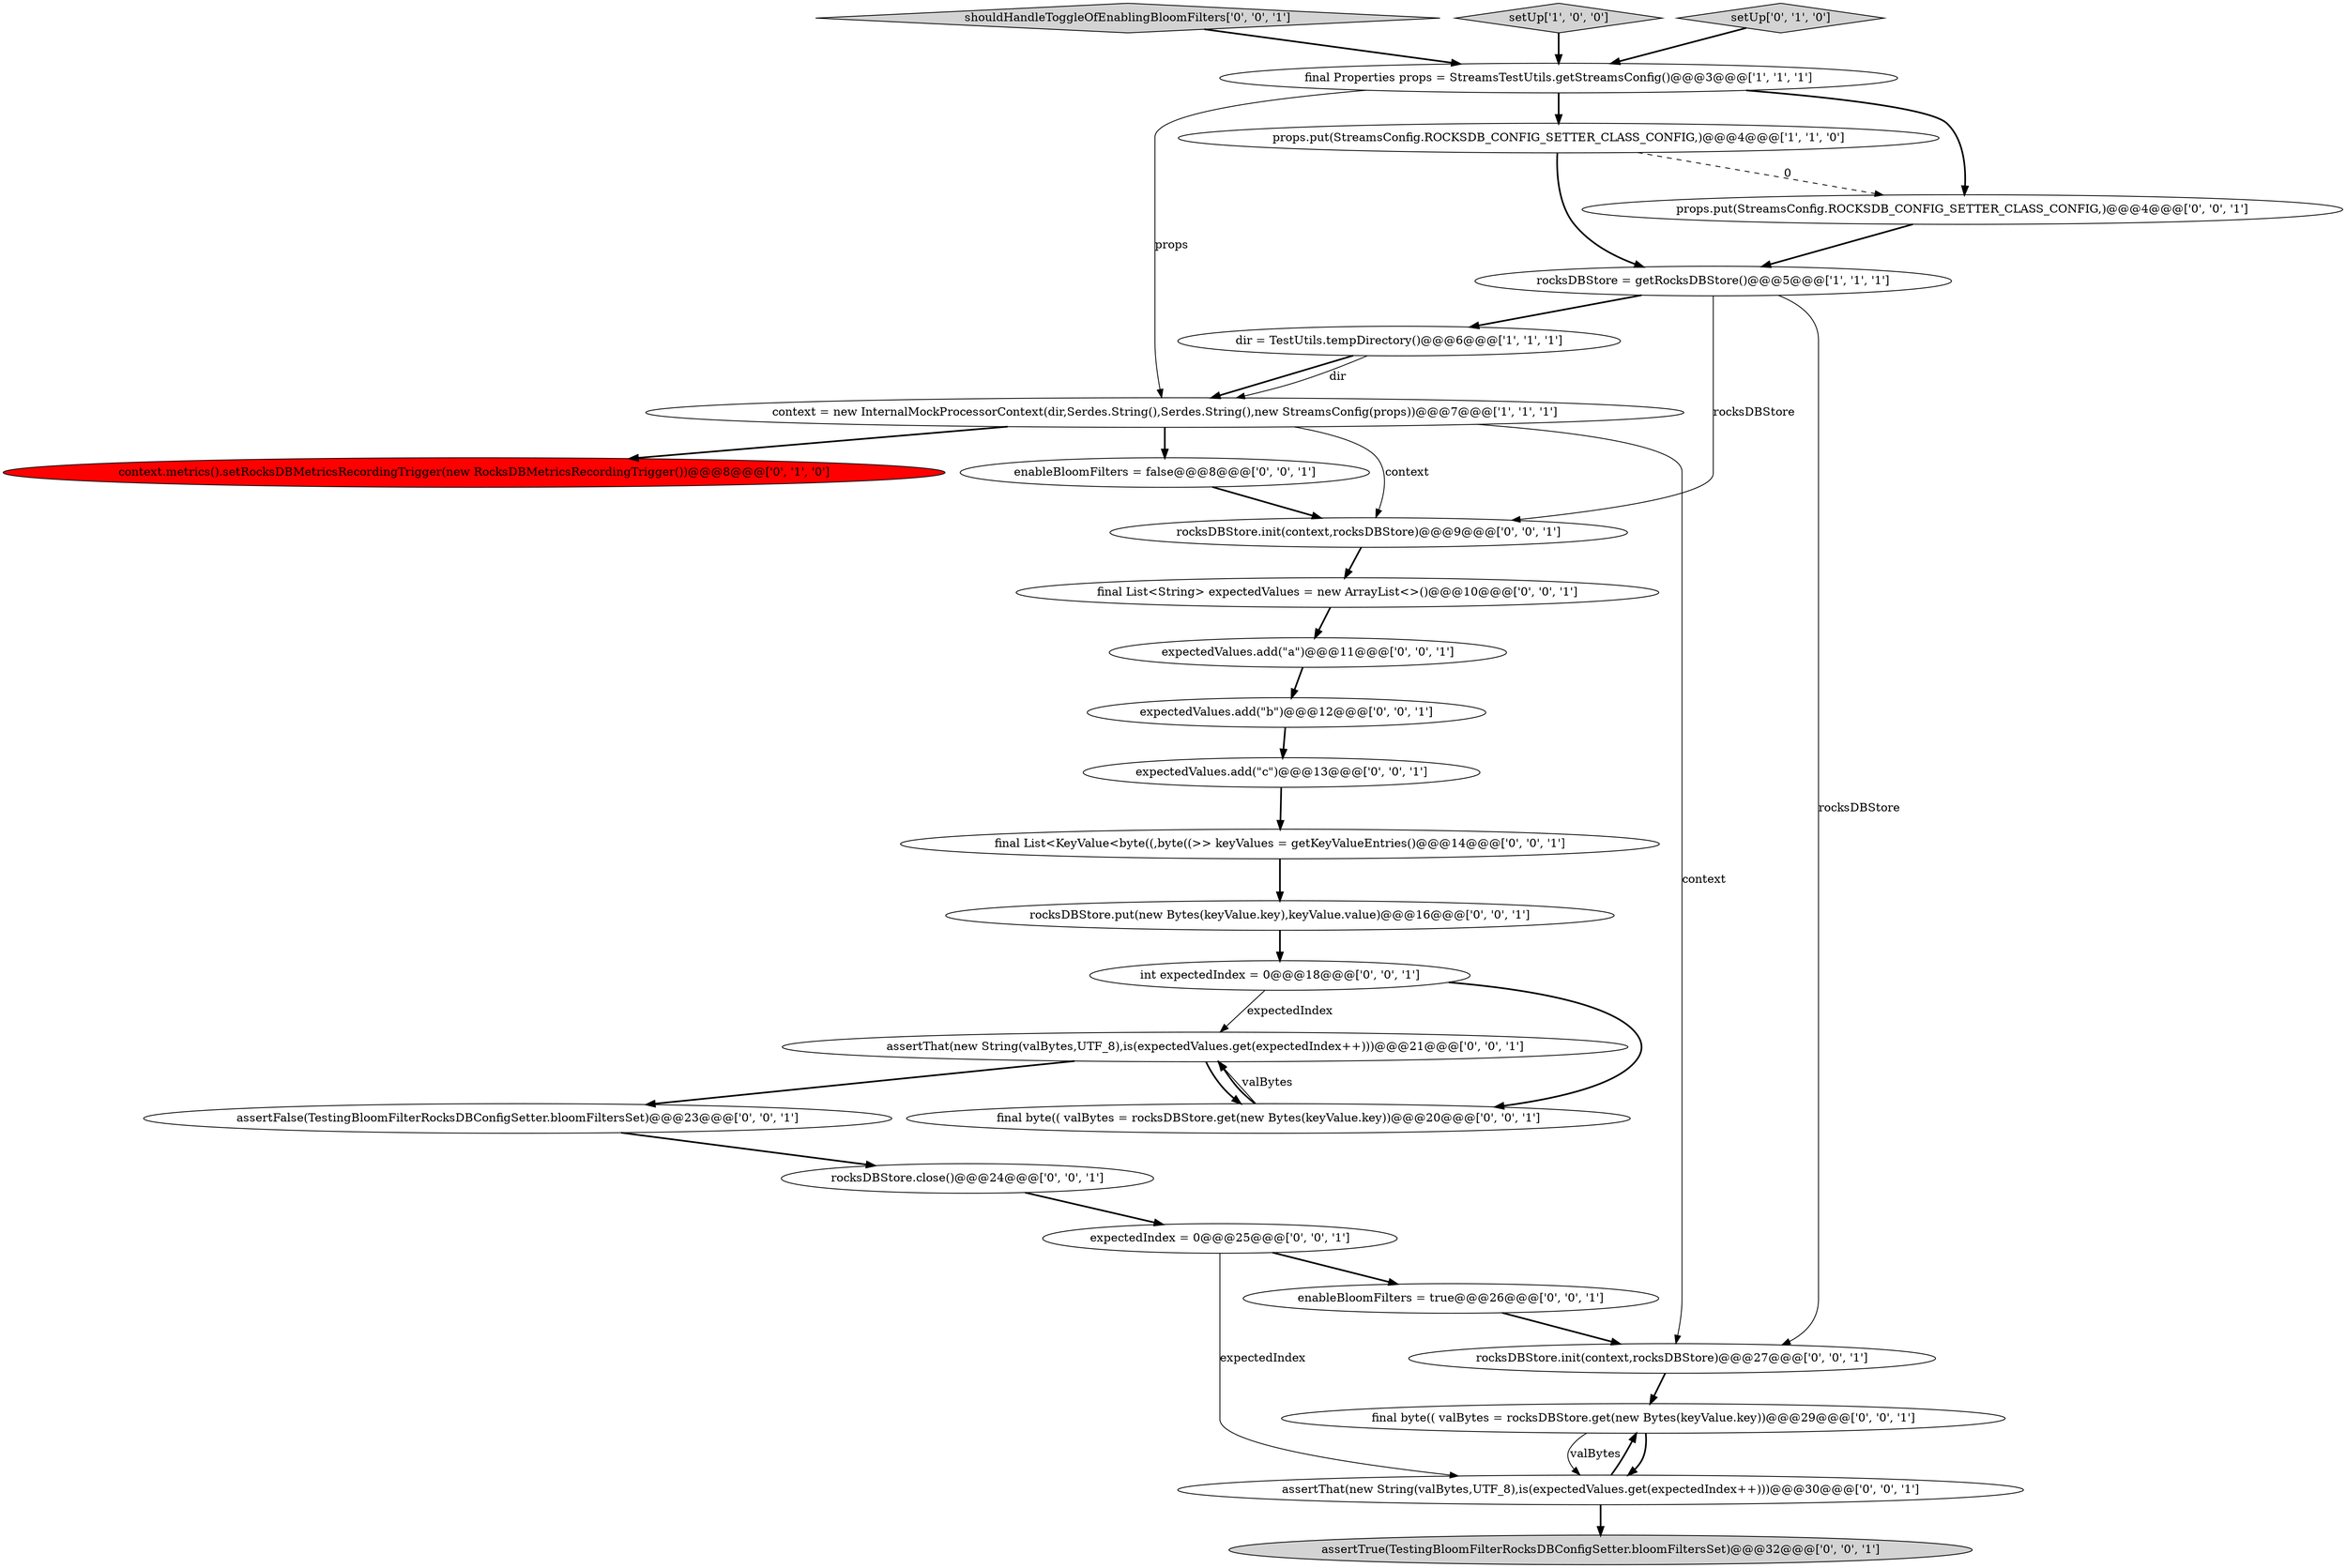 digraph {
26 [style = filled, label = "enableBloomFilters = true@@@26@@@['0', '0', '1']", fillcolor = white, shape = ellipse image = "AAA0AAABBB3BBB"];
22 [style = filled, label = "expectedValues.add(\"c\")@@@13@@@['0', '0', '1']", fillcolor = white, shape = ellipse image = "AAA0AAABBB3BBB"];
9 [style = filled, label = "final byte(( valBytes = rocksDBStore.get(new Bytes(keyValue.key))@@@20@@@['0', '0', '1']", fillcolor = white, shape = ellipse image = "AAA0AAABBB3BBB"];
11 [style = filled, label = "shouldHandleToggleOfEnablingBloomFilters['0', '0', '1']", fillcolor = lightgray, shape = diamond image = "AAA0AAABBB3BBB"];
18 [style = filled, label = "assertTrue(TestingBloomFilterRocksDBConfigSetter.bloomFiltersSet)@@@32@@@['0', '0', '1']", fillcolor = lightgray, shape = ellipse image = "AAA0AAABBB3BBB"];
19 [style = filled, label = "final List<KeyValue<byte((,byte((>> keyValues = getKeyValueEntries()@@@14@@@['0', '0', '1']", fillcolor = white, shape = ellipse image = "AAA0AAABBB3BBB"];
15 [style = filled, label = "expectedValues.add(\"b\")@@@12@@@['0', '0', '1']", fillcolor = white, shape = ellipse image = "AAA0AAABBB3BBB"];
4 [style = filled, label = "final Properties props = StreamsTestUtils.getStreamsConfig()@@@3@@@['1', '1', '1']", fillcolor = white, shape = ellipse image = "AAA0AAABBB1BBB"];
1 [style = filled, label = "context = new InternalMockProcessorContext(dir,Serdes.String(),Serdes.String(),new StreamsConfig(props))@@@7@@@['1', '1', '1']", fillcolor = white, shape = ellipse image = "AAA0AAABBB1BBB"];
12 [style = filled, label = "rocksDBStore.put(new Bytes(keyValue.key),keyValue.value)@@@16@@@['0', '0', '1']", fillcolor = white, shape = ellipse image = "AAA0AAABBB3BBB"];
20 [style = filled, label = "rocksDBStore.init(context,rocksDBStore)@@@27@@@['0', '0', '1']", fillcolor = white, shape = ellipse image = "AAA0AAABBB3BBB"];
28 [style = filled, label = "assertThat(new String(valBytes,UTF_8),is(expectedValues.get(expectedIndex++)))@@@30@@@['0', '0', '1']", fillcolor = white, shape = ellipse image = "AAA0AAABBB3BBB"];
13 [style = filled, label = "assertFalse(TestingBloomFilterRocksDBConfigSetter.bloomFiltersSet)@@@23@@@['0', '0', '1']", fillcolor = white, shape = ellipse image = "AAA0AAABBB3BBB"];
17 [style = filled, label = "final List<String> expectedValues = new ArrayList<>()@@@10@@@['0', '0', '1']", fillcolor = white, shape = ellipse image = "AAA0AAABBB3BBB"];
2 [style = filled, label = "props.put(StreamsConfig.ROCKSDB_CONFIG_SETTER_CLASS_CONFIG,)@@@4@@@['1', '1', '0']", fillcolor = white, shape = ellipse image = "AAA0AAABBB1BBB"];
10 [style = filled, label = "rocksDBStore.init(context,rocksDBStore)@@@9@@@['0', '0', '1']", fillcolor = white, shape = ellipse image = "AAA0AAABBB3BBB"];
21 [style = filled, label = "expectedValues.add(\"a\")@@@11@@@['0', '0', '1']", fillcolor = white, shape = ellipse image = "AAA0AAABBB3BBB"];
7 [style = filled, label = "context.metrics().setRocksDBMetricsRecordingTrigger(new RocksDBMetricsRecordingTrigger())@@@8@@@['0', '1', '0']", fillcolor = red, shape = ellipse image = "AAA1AAABBB2BBB"];
0 [style = filled, label = "rocksDBStore = getRocksDBStore()@@@5@@@['1', '1', '1']", fillcolor = white, shape = ellipse image = "AAA0AAABBB1BBB"];
27 [style = filled, label = "final byte(( valBytes = rocksDBStore.get(new Bytes(keyValue.key))@@@29@@@['0', '0', '1']", fillcolor = white, shape = ellipse image = "AAA0AAABBB3BBB"];
5 [style = filled, label = "setUp['1', '0', '0']", fillcolor = lightgray, shape = diamond image = "AAA0AAABBB1BBB"];
25 [style = filled, label = "props.put(StreamsConfig.ROCKSDB_CONFIG_SETTER_CLASS_CONFIG,)@@@4@@@['0', '0', '1']", fillcolor = white, shape = ellipse image = "AAA0AAABBB3BBB"];
6 [style = filled, label = "setUp['0', '1', '0']", fillcolor = lightgray, shape = diamond image = "AAA0AAABBB2BBB"];
14 [style = filled, label = "expectedIndex = 0@@@25@@@['0', '0', '1']", fillcolor = white, shape = ellipse image = "AAA0AAABBB3BBB"];
3 [style = filled, label = "dir = TestUtils.tempDirectory()@@@6@@@['1', '1', '1']", fillcolor = white, shape = ellipse image = "AAA0AAABBB1BBB"];
16 [style = filled, label = "int expectedIndex = 0@@@18@@@['0', '0', '1']", fillcolor = white, shape = ellipse image = "AAA0AAABBB3BBB"];
23 [style = filled, label = "assertThat(new String(valBytes,UTF_8),is(expectedValues.get(expectedIndex++)))@@@21@@@['0', '0', '1']", fillcolor = white, shape = ellipse image = "AAA0AAABBB3BBB"];
24 [style = filled, label = "enableBloomFilters = false@@@8@@@['0', '0', '1']", fillcolor = white, shape = ellipse image = "AAA0AAABBB3BBB"];
8 [style = filled, label = "rocksDBStore.close()@@@24@@@['0', '0', '1']", fillcolor = white, shape = ellipse image = "AAA0AAABBB3BBB"];
25->0 [style = bold, label=""];
0->3 [style = bold, label=""];
24->10 [style = bold, label=""];
28->18 [style = bold, label=""];
3->1 [style = bold, label=""];
4->25 [style = bold, label=""];
22->19 [style = bold, label=""];
19->12 [style = bold, label=""];
21->15 [style = bold, label=""];
27->28 [style = bold, label=""];
11->4 [style = bold, label=""];
0->10 [style = solid, label="rocksDBStore"];
8->14 [style = bold, label=""];
10->17 [style = bold, label=""];
1->10 [style = solid, label="context"];
12->16 [style = bold, label=""];
4->2 [style = bold, label=""];
1->7 [style = bold, label=""];
14->28 [style = solid, label="expectedIndex"];
0->20 [style = solid, label="rocksDBStore"];
15->22 [style = bold, label=""];
20->27 [style = bold, label=""];
9->23 [style = bold, label=""];
14->26 [style = bold, label=""];
6->4 [style = bold, label=""];
2->0 [style = bold, label=""];
1->20 [style = solid, label="context"];
9->23 [style = solid, label="valBytes"];
23->13 [style = bold, label=""];
1->24 [style = bold, label=""];
5->4 [style = bold, label=""];
2->25 [style = dashed, label="0"];
27->28 [style = solid, label="valBytes"];
3->1 [style = solid, label="dir"];
4->1 [style = solid, label="props"];
28->27 [style = bold, label=""];
16->23 [style = solid, label="expectedIndex"];
13->8 [style = bold, label=""];
23->9 [style = bold, label=""];
17->21 [style = bold, label=""];
16->9 [style = bold, label=""];
26->20 [style = bold, label=""];
}
